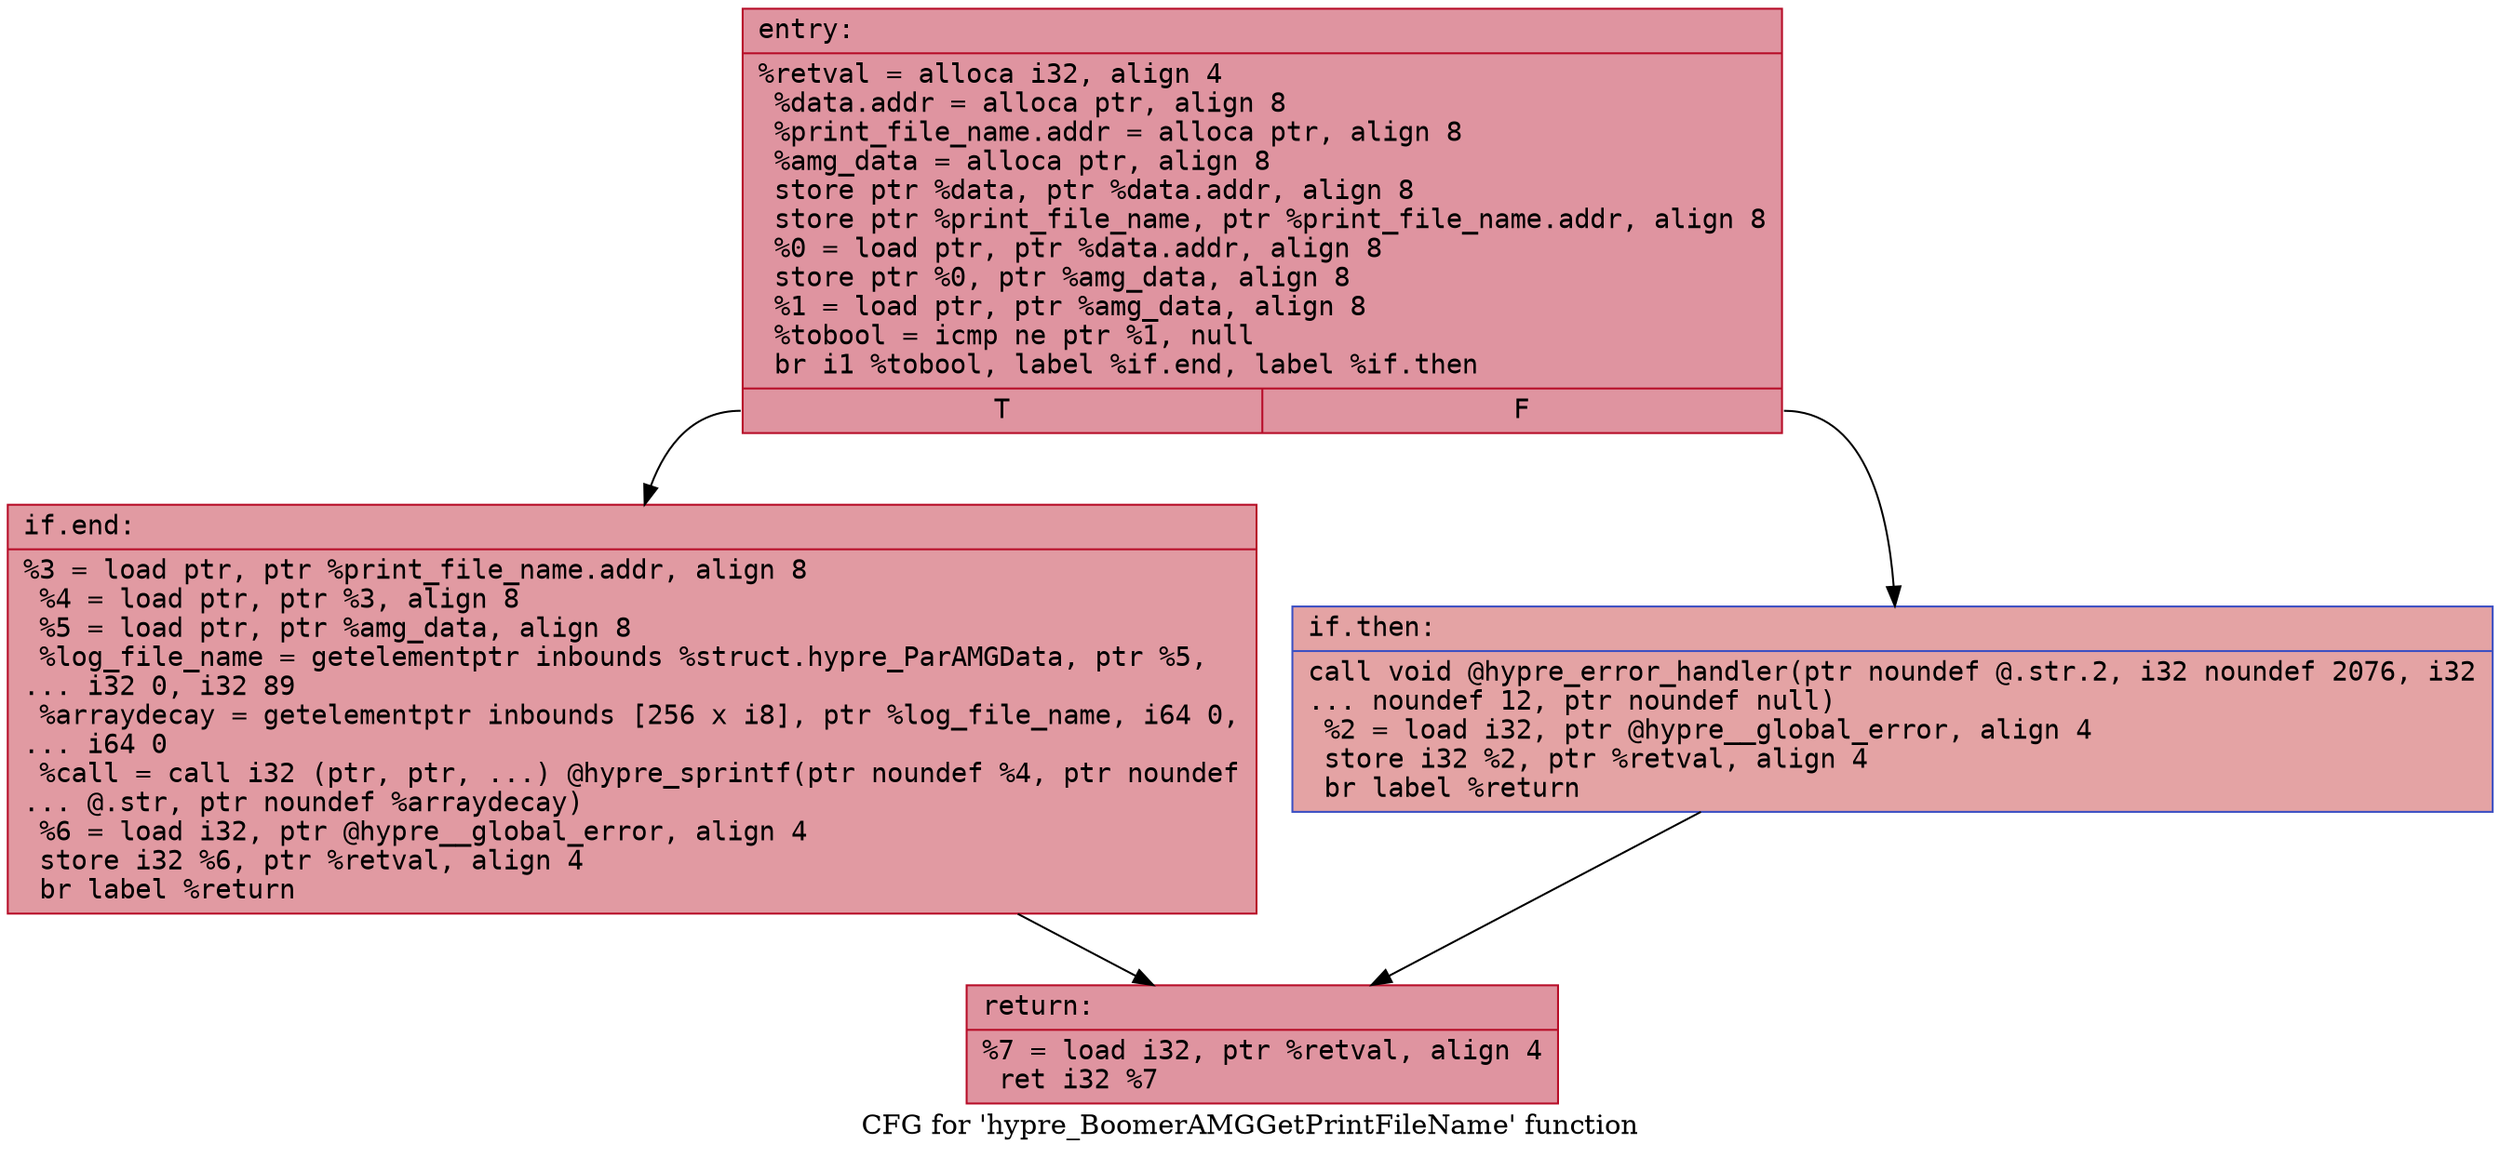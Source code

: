 digraph "CFG for 'hypre_BoomerAMGGetPrintFileName' function" {
	label="CFG for 'hypre_BoomerAMGGetPrintFileName' function";

	Node0x55fa80aa07c0 [shape=record,color="#b70d28ff", style=filled, fillcolor="#b70d2870" fontname="Courier",label="{entry:\l|  %retval = alloca i32, align 4\l  %data.addr = alloca ptr, align 8\l  %print_file_name.addr = alloca ptr, align 8\l  %amg_data = alloca ptr, align 8\l  store ptr %data, ptr %data.addr, align 8\l  store ptr %print_file_name, ptr %print_file_name.addr, align 8\l  %0 = load ptr, ptr %data.addr, align 8\l  store ptr %0, ptr %amg_data, align 8\l  %1 = load ptr, ptr %amg_data, align 8\l  %tobool = icmp ne ptr %1, null\l  br i1 %tobool, label %if.end, label %if.then\l|{<s0>T|<s1>F}}"];
	Node0x55fa80aa07c0:s0 -> Node0x55fa80aa0e10[tooltip="entry -> if.end\nProbability 62.50%" ];
	Node0x55fa80aa07c0:s1 -> Node0x55fa80aa0e80[tooltip="entry -> if.then\nProbability 37.50%" ];
	Node0x55fa80aa0e80 [shape=record,color="#3d50c3ff", style=filled, fillcolor="#c32e3170" fontname="Courier",label="{if.then:\l|  call void @hypre_error_handler(ptr noundef @.str.2, i32 noundef 2076, i32\l... noundef 12, ptr noundef null)\l  %2 = load i32, ptr @hypre__global_error, align 4\l  store i32 %2, ptr %retval, align 4\l  br label %return\l}"];
	Node0x55fa80aa0e80 -> Node0x55fa80aa1250[tooltip="if.then -> return\nProbability 100.00%" ];
	Node0x55fa80aa0e10 [shape=record,color="#b70d28ff", style=filled, fillcolor="#bb1b2c70" fontname="Courier",label="{if.end:\l|  %3 = load ptr, ptr %print_file_name.addr, align 8\l  %4 = load ptr, ptr %3, align 8\l  %5 = load ptr, ptr %amg_data, align 8\l  %log_file_name = getelementptr inbounds %struct.hypre_ParAMGData, ptr %5,\l... i32 0, i32 89\l  %arraydecay = getelementptr inbounds [256 x i8], ptr %log_file_name, i64 0,\l... i64 0\l  %call = call i32 (ptr, ptr, ...) @hypre_sprintf(ptr noundef %4, ptr noundef\l... @.str, ptr noundef %arraydecay)\l  %6 = load i32, ptr @hypre__global_error, align 4\l  store i32 %6, ptr %retval, align 4\l  br label %return\l}"];
	Node0x55fa80aa0e10 -> Node0x55fa80aa1250[tooltip="if.end -> return\nProbability 100.00%" ];
	Node0x55fa80aa1250 [shape=record,color="#b70d28ff", style=filled, fillcolor="#b70d2870" fontname="Courier",label="{return:\l|  %7 = load i32, ptr %retval, align 4\l  ret i32 %7\l}"];
}
